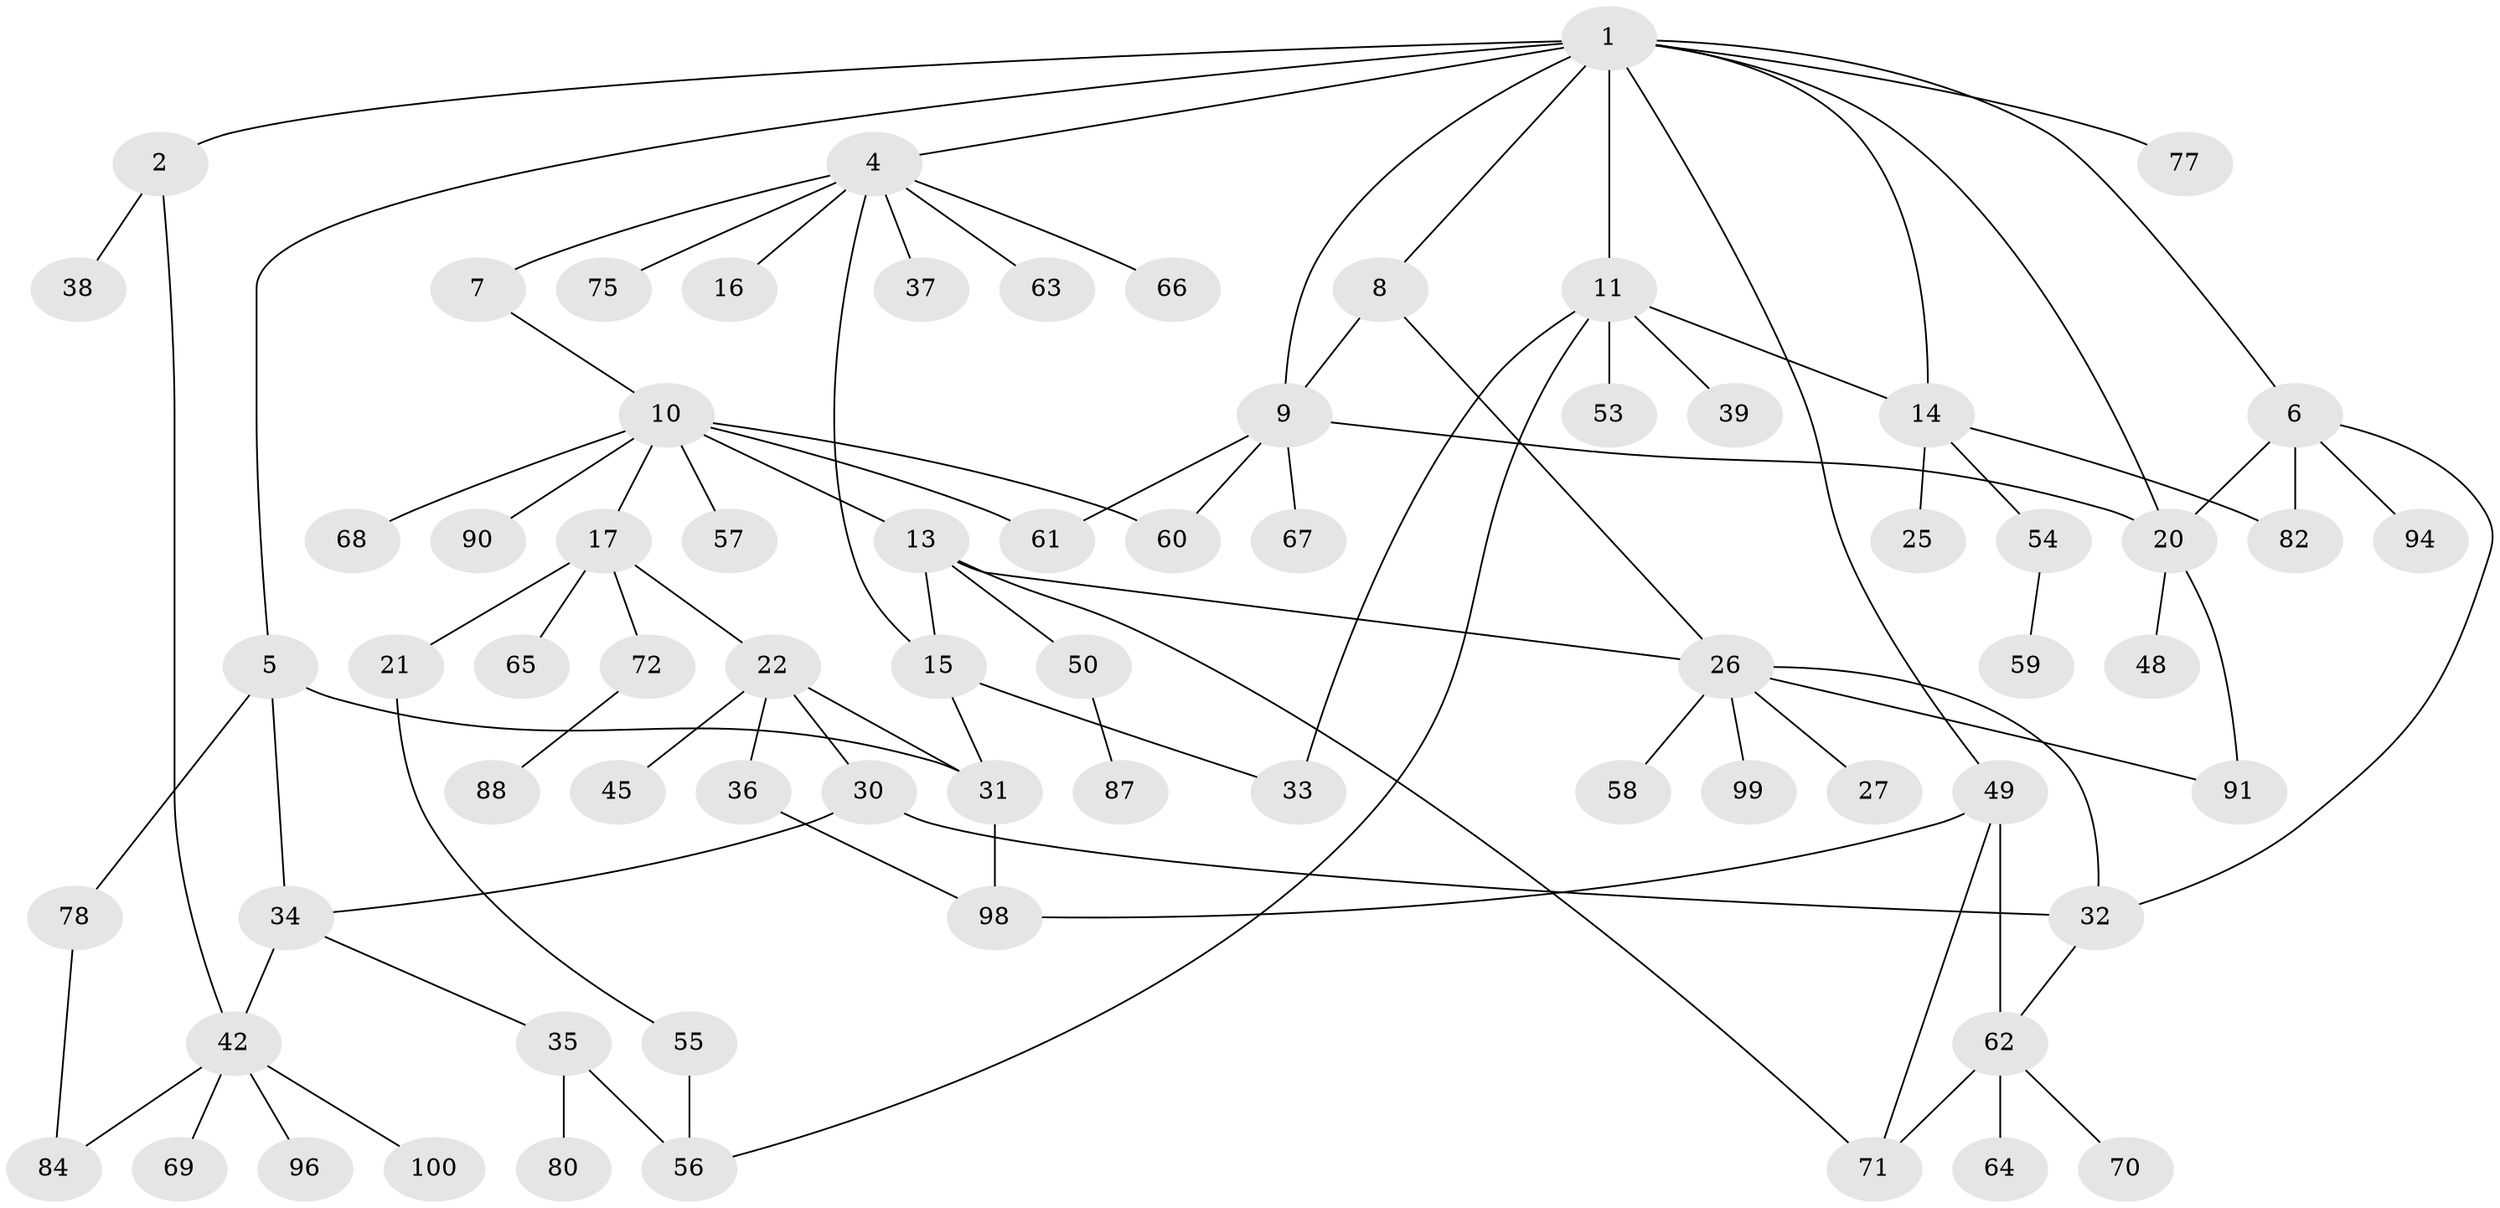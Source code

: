 // original degree distribution, {9: 0.01, 4: 0.1, 7: 0.02, 2: 0.24, 3: 0.19, 6: 0.02, 5: 0.07, 1: 0.35}
// Generated by graph-tools (version 1.1) at 2025/38/02/21/25 10:38:52]
// undirected, 71 vertices, 95 edges
graph export_dot {
graph [start="1"]
  node [color=gray90,style=filled];
  1 [super="+3"];
  2 [super="+85"];
  4 [super="+12"];
  5;
  6 [super="+73"];
  7;
  8;
  9 [super="+28"];
  10 [super="+47"];
  11 [super="+95"];
  13 [super="+24"];
  14 [super="+18"];
  15 [super="+29"];
  16;
  17 [super="+19"];
  20 [super="+97"];
  21 [super="+23"];
  22 [super="+51"];
  25;
  26 [super="+44"];
  27;
  30 [super="+89"];
  31 [super="+43"];
  32 [super="+46"];
  33 [super="+40"];
  34;
  35 [super="+79"];
  36 [super="+41"];
  37;
  38;
  39;
  42 [super="+52"];
  45;
  48;
  49;
  50;
  53;
  54 [super="+81"];
  55 [super="+83"];
  56;
  57;
  58;
  59;
  60;
  61 [super="+93"];
  62 [super="+86"];
  63;
  64;
  65;
  66;
  67;
  68;
  69 [super="+76"];
  70;
  71 [super="+74"];
  72;
  75;
  77;
  78;
  80;
  82;
  84;
  87;
  88 [super="+92"];
  90;
  91;
  94;
  96;
  98;
  99;
  100;
  1 -- 2;
  1 -- 4;
  1 -- 5;
  1 -- 6;
  1 -- 8;
  1 -- 9;
  1 -- 77;
  1 -- 11;
  1 -- 20;
  1 -- 49;
  1 -- 14;
  2 -- 38;
  2 -- 42;
  4 -- 7;
  4 -- 16;
  4 -- 63;
  4 -- 75;
  4 -- 15;
  4 -- 66;
  4 -- 37;
  5 -- 34;
  5 -- 78;
  5 -- 31;
  6 -- 32;
  6 -- 20;
  6 -- 94;
  6 -- 82;
  7 -- 10;
  8 -- 9;
  8 -- 26;
  9 -- 67;
  9 -- 20;
  9 -- 61;
  9 -- 60;
  10 -- 13;
  10 -- 17;
  10 -- 61;
  10 -- 68;
  10 -- 90;
  10 -- 57;
  10 -- 60;
  11 -- 14;
  11 -- 33;
  11 -- 39;
  11 -- 53;
  11 -- 56;
  13 -- 15;
  13 -- 26;
  13 -- 50;
  13 -- 71;
  14 -- 25;
  14 -- 54;
  14 -- 82;
  15 -- 31;
  15 -- 33;
  17 -- 21;
  17 -- 65;
  17 -- 72;
  17 -- 22;
  20 -- 48;
  20 -- 91;
  21 -- 55;
  22 -- 30;
  22 -- 36;
  22 -- 45;
  22 -- 31;
  26 -- 27;
  26 -- 58;
  26 -- 91;
  26 -- 99;
  26 -- 32;
  30 -- 34;
  30 -- 32;
  31 -- 98;
  32 -- 62;
  34 -- 35;
  34 -- 42;
  35 -- 80;
  35 -- 56;
  36 -- 98;
  42 -- 84;
  42 -- 96;
  42 -- 100;
  42 -- 69;
  49 -- 62 [weight=2];
  49 -- 98;
  49 -- 71;
  50 -- 87;
  54 -- 59;
  55 -- 56;
  62 -- 64;
  62 -- 70;
  62 -- 71;
  72 -- 88;
  78 -- 84;
}
